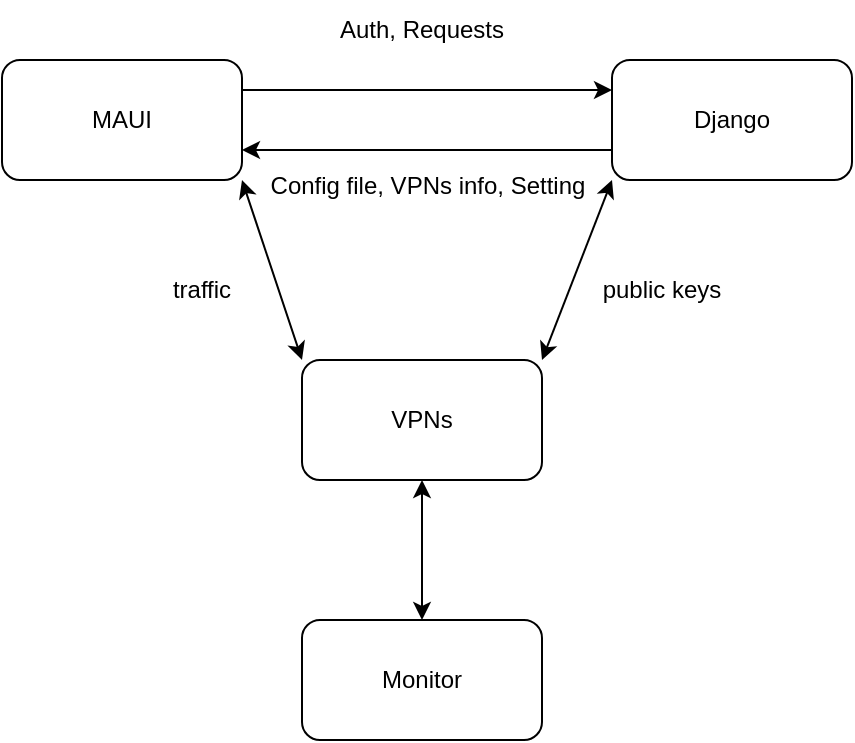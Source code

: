 <mxfile version="21.6.1" type="github">
  <diagram name="Page-1" id="HtVXgBohmVSpBED_S9Pb">
    <mxGraphModel dx="2266" dy="894" grid="1" gridSize="10" guides="1" tooltips="1" connect="1" arrows="1" fold="1" page="1" pageScale="1" pageWidth="850" pageHeight="1100" math="0" shadow="0">
      <root>
        <mxCell id="0" />
        <mxCell id="1" parent="0" />
        <mxCell id="Zdkpp1FBxuHCbhu5qAJI-1" value="MAUI" style="rounded=1;whiteSpace=wrap;html=1;" vertex="1" parent="1">
          <mxGeometry x="120" y="230" width="120" height="60" as="geometry" />
        </mxCell>
        <mxCell id="Zdkpp1FBxuHCbhu5qAJI-2" value="Django" style="rounded=1;whiteSpace=wrap;html=1;" vertex="1" parent="1">
          <mxGeometry x="425" y="230" width="120" height="60" as="geometry" />
        </mxCell>
        <mxCell id="Zdkpp1FBxuHCbhu5qAJI-3" value="VPNs" style="rounded=1;whiteSpace=wrap;html=1;" vertex="1" parent="1">
          <mxGeometry x="270" y="380" width="120" height="60" as="geometry" />
        </mxCell>
        <mxCell id="Zdkpp1FBxuHCbhu5qAJI-4" value="Monitor" style="rounded=1;whiteSpace=wrap;html=1;" vertex="1" parent="1">
          <mxGeometry x="270" y="510" width="120" height="60" as="geometry" />
        </mxCell>
        <mxCell id="Zdkpp1FBxuHCbhu5qAJI-5" value="" style="endArrow=classic;startArrow=classic;html=1;rounded=0;exitX=0;exitY=0;exitDx=0;exitDy=0;entryX=1;entryY=1;entryDx=0;entryDy=0;" edge="1" parent="1" source="Zdkpp1FBxuHCbhu5qAJI-3" target="Zdkpp1FBxuHCbhu5qAJI-1">
          <mxGeometry width="50" height="50" relative="1" as="geometry">
            <mxPoint x="400" y="490" as="sourcePoint" />
            <mxPoint x="450" y="440" as="targetPoint" />
          </mxGeometry>
        </mxCell>
        <mxCell id="Zdkpp1FBxuHCbhu5qAJI-6" value="traffic " style="text;html=1;strokeColor=none;fillColor=none;align=center;verticalAlign=middle;whiteSpace=wrap;rounded=0;" vertex="1" parent="1">
          <mxGeometry x="190" y="330" width="60" height="30" as="geometry" />
        </mxCell>
        <mxCell id="Zdkpp1FBxuHCbhu5qAJI-8" value="" style="endArrow=classic;startArrow=classic;html=1;rounded=0;exitX=0.5;exitY=0;exitDx=0;exitDy=0;entryX=0.5;entryY=1;entryDx=0;entryDy=0;" edge="1" parent="1" source="Zdkpp1FBxuHCbhu5qAJI-4" target="Zdkpp1FBxuHCbhu5qAJI-3">
          <mxGeometry width="50" height="50" relative="1" as="geometry">
            <mxPoint x="400" y="490" as="sourcePoint" />
            <mxPoint x="450" y="440" as="targetPoint" />
          </mxGeometry>
        </mxCell>
        <mxCell id="Zdkpp1FBxuHCbhu5qAJI-9" value="" style="endArrow=classic;startArrow=classic;html=1;rounded=0;exitX=1;exitY=0;exitDx=0;exitDy=0;entryX=0;entryY=1;entryDx=0;entryDy=0;" edge="1" parent="1" source="Zdkpp1FBxuHCbhu5qAJI-3" target="Zdkpp1FBxuHCbhu5qAJI-2">
          <mxGeometry width="50" height="50" relative="1" as="geometry">
            <mxPoint x="400" y="490" as="sourcePoint" />
            <mxPoint x="450" y="440" as="targetPoint" />
          </mxGeometry>
        </mxCell>
        <mxCell id="Zdkpp1FBxuHCbhu5qAJI-10" value="public keys" style="text;html=1;strokeColor=none;fillColor=none;align=center;verticalAlign=middle;whiteSpace=wrap;rounded=0;" vertex="1" parent="1">
          <mxGeometry x="400" y="330" width="100" height="30" as="geometry" />
        </mxCell>
        <mxCell id="Zdkpp1FBxuHCbhu5qAJI-11" value="" style="endArrow=classic;html=1;rounded=0;exitX=1;exitY=0.25;exitDx=0;exitDy=0;entryX=0;entryY=0.25;entryDx=0;entryDy=0;" edge="1" parent="1" source="Zdkpp1FBxuHCbhu5qAJI-1" target="Zdkpp1FBxuHCbhu5qAJI-2">
          <mxGeometry width="50" height="50" relative="1" as="geometry">
            <mxPoint x="400" y="490" as="sourcePoint" />
            <mxPoint x="450" y="440" as="targetPoint" />
          </mxGeometry>
        </mxCell>
        <mxCell id="Zdkpp1FBxuHCbhu5qAJI-12" value="Auth, Requests" style="text;html=1;strokeColor=none;fillColor=none;align=center;verticalAlign=middle;whiteSpace=wrap;rounded=0;" vertex="1" parent="1">
          <mxGeometry x="245" y="200" width="170" height="30" as="geometry" />
        </mxCell>
        <mxCell id="Zdkpp1FBxuHCbhu5qAJI-13" value="" style="endArrow=classic;html=1;rounded=0;entryX=1;entryY=0.75;entryDx=0;entryDy=0;exitX=0;exitY=0.75;exitDx=0;exitDy=0;" edge="1" parent="1" source="Zdkpp1FBxuHCbhu5qAJI-2" target="Zdkpp1FBxuHCbhu5qAJI-1">
          <mxGeometry width="50" height="50" relative="1" as="geometry">
            <mxPoint x="480" y="450" as="sourcePoint" />
            <mxPoint x="450" y="440" as="targetPoint" />
          </mxGeometry>
        </mxCell>
        <mxCell id="Zdkpp1FBxuHCbhu5qAJI-14" value="Config file, VPNs info, Setting" style="text;html=1;strokeColor=none;fillColor=none;align=center;verticalAlign=middle;whiteSpace=wrap;rounded=0;" vertex="1" parent="1">
          <mxGeometry x="243" y="278" width="180" height="30" as="geometry" />
        </mxCell>
      </root>
    </mxGraphModel>
  </diagram>
</mxfile>
